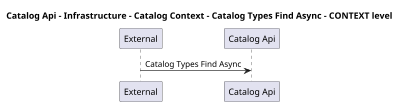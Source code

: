 @startuml
skinparam dpi 60

title Catalog Api - Infrastructure - Catalog Context - Catalog Types Find Async - CONTEXT level

participant "External" as C4InterFlow.SoftwareSystems.ExternalSystem
participant "Catalog Api" as dotnet.eShop.Architecture.SoftwareSystems.CatalogApi

C4InterFlow.SoftwareSystems.ExternalSystem -> dotnet.eShop.Architecture.SoftwareSystems.CatalogApi : Catalog Types Find Async


@enduml
